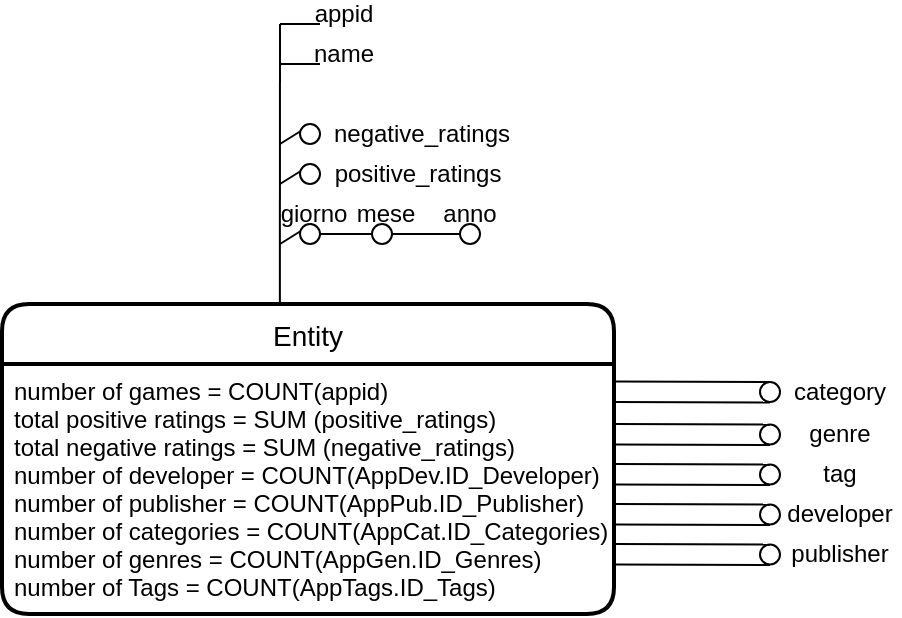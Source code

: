 <mxfile version="17.5.0" type="device"><diagram id="5x1x6Jw5LGgNkD_hO-4U" name="Page-1"><mxGraphModel dx="982" dy="531" grid="1" gridSize="10" guides="1" tooltips="1" connect="1" arrows="1" fold="1" page="1" pageScale="1" pageWidth="827" pageHeight="1169" math="0" shadow="0"><root><mxCell id="0"/><mxCell id="1" parent="0"/><mxCell id="R-Zs7DZT45yfWgioqLsW-7" value="" style="endArrow=none;html=1;rounded=0;" parent="1" edge="1"><mxGeometry width="50" height="50" relative="1" as="geometry"><mxPoint x="400.0" y="510" as="sourcePoint"/><mxPoint x="416" y="500" as="targetPoint"/></mxGeometry></mxCell><mxCell id="R-Zs7DZT45yfWgioqLsW-8" value="" style="ellipse;whiteSpace=wrap;html=1;aspect=fixed;fillColor=#FFFFFF;" parent="1" vertex="1"><mxGeometry x="410" y="500" width="10" height="10" as="geometry"/></mxCell><mxCell id="R-Zs7DZT45yfWgioqLsW-17" value="" style="endArrow=none;html=1;rounded=0;" parent="1" edge="1"><mxGeometry width="50" height="50" relative="1" as="geometry"><mxPoint x="400.0" y="480" as="sourcePoint"/><mxPoint x="416" y="470" as="targetPoint"/></mxGeometry></mxCell><mxCell id="R-Zs7DZT45yfWgioqLsW-18" value="" style="ellipse;whiteSpace=wrap;html=1;aspect=fixed;fillColor=#FFFFFF;" parent="1" vertex="1"><mxGeometry x="410" y="470" width="10" height="10" as="geometry"/></mxCell><mxCell id="R-Zs7DZT45yfWgioqLsW-21" value="" style="endArrow=none;html=1;rounded=0;" parent="1" edge="1"><mxGeometry width="50" height="50" relative="1" as="geometry"><mxPoint x="400.0" y="460" as="sourcePoint"/><mxPoint x="416" y="450" as="targetPoint"/></mxGeometry></mxCell><mxCell id="R-Zs7DZT45yfWgioqLsW-22" value="" style="ellipse;whiteSpace=wrap;html=1;aspect=fixed;fillColor=#FFFFFF;" parent="1" vertex="1"><mxGeometry x="410" y="450" width="10" height="10" as="geometry"/></mxCell><mxCell id="R-Zs7DZT45yfWgioqLsW-54" value="positive_ratings" style="text;html=1;strokeColor=none;fillColor=none;align=center;verticalAlign=middle;whiteSpace=wrap;rounded=0;" parent="1" vertex="1"><mxGeometry x="438.5" y="470" width="60" height="10" as="geometry"/></mxCell><mxCell id="R-Zs7DZT45yfWgioqLsW-55" value="negative_ratings" style="text;html=1;strokeColor=none;fillColor=none;align=center;verticalAlign=middle;whiteSpace=wrap;rounded=0;" parent="1" vertex="1"><mxGeometry x="418.5" y="450" width="104" height="10" as="geometry"/></mxCell><mxCell id="KOXe-xwhRJG6h64zaQ7--1" value="giorno" style="text;html=1;strokeColor=none;fillColor=none;align=center;verticalAlign=middle;whiteSpace=wrap;rounded=0;" vertex="1" parent="1"><mxGeometry x="410" y="490" width="14" height="10" as="geometry"/></mxCell><mxCell id="KOXe-xwhRJG6h64zaQ7--3" value="" style="ellipse;whiteSpace=wrap;html=1;aspect=fixed;fillColor=#FFFFFF;" vertex="1" parent="1"><mxGeometry x="446" y="500" width="10" height="10" as="geometry"/></mxCell><mxCell id="KOXe-xwhRJG6h64zaQ7--4" value="" style="endArrow=none;html=1;rounded=0;fontColor=#000000;strokeColor=#000000;exitX=1;exitY=0.5;exitDx=0;exitDy=0;entryX=0;entryY=0.5;entryDx=0;entryDy=0;" edge="1" parent="1" source="R-Zs7DZT45yfWgioqLsW-8" target="KOXe-xwhRJG6h64zaQ7--3"><mxGeometry width="50" height="50" relative="1" as="geometry"><mxPoint x="376" y="560" as="sourcePoint"/><mxPoint x="426" y="510" as="targetPoint"/></mxGeometry></mxCell><mxCell id="KOXe-xwhRJG6h64zaQ7--5" value="mese" style="text;html=1;strokeColor=none;fillColor=none;align=center;verticalAlign=middle;whiteSpace=wrap;rounded=0;" vertex="1" parent="1"><mxGeometry x="446" y="490" width="14" height="10" as="geometry"/></mxCell><mxCell id="KOXe-xwhRJG6h64zaQ7--6" value="" style="ellipse;whiteSpace=wrap;html=1;aspect=fixed;fillColor=#FFFFFF;" vertex="1" parent="1"><mxGeometry x="490" y="500" width="10" height="10" as="geometry"/></mxCell><mxCell id="KOXe-xwhRJG6h64zaQ7--7" value="" style="endArrow=none;html=1;rounded=0;fontColor=#000000;strokeColor=#000000;exitX=1;exitY=0.5;exitDx=0;exitDy=0;entryX=0;entryY=0.5;entryDx=0;entryDy=0;" edge="1" parent="1" source="KOXe-xwhRJG6h64zaQ7--3" target="KOXe-xwhRJG6h64zaQ7--6"><mxGeometry width="50" height="50" relative="1" as="geometry"><mxPoint x="376" y="560" as="sourcePoint"/><mxPoint x="426" y="510" as="targetPoint"/></mxGeometry></mxCell><mxCell id="KOXe-xwhRJG6h64zaQ7--8" value="anno" style="text;html=1;strokeColor=none;fillColor=none;align=center;verticalAlign=middle;whiteSpace=wrap;rounded=0;" vertex="1" parent="1"><mxGeometry x="488" y="490" width="14" height="10" as="geometry"/></mxCell><mxCell id="KOXe-xwhRJG6h64zaQ7--9" value="Entity" style="swimlane;childLayout=stackLayout;horizontal=1;startSize=30;horizontalStack=0;rounded=1;fontSize=14;fontStyle=0;strokeWidth=2;resizeParent=0;resizeLast=1;shadow=0;dashed=0;align=center;fontColor=#000000;fillColor=none;gradientColor=#ffffff;" vertex="1" parent="1"><mxGeometry x="261" y="540" width="306" height="155" as="geometry"/></mxCell><mxCell id="KOXe-xwhRJG6h64zaQ7--10" value="number of games = COUNT(appid)&#10;total positive ratings = SUM (positive_ratings)&#10;total negative ratings = SUM (negative_ratings)&#10;number of developer = COUNT(AppDev.ID_Developer)&#10;number of publisher = COUNT(AppPub.ID_Publisher)&#10;number of categories = COUNT(AppCat.ID_Categories)&#10;number of genres = COUNT(AppGen.ID_Genres)&#10;number of Tags = COUNT(AppTags.ID_Tags)" style="align=left;strokeColor=none;fillColor=none;spacingLeft=4;fontSize=12;verticalAlign=top;resizable=0;rotatable=0;part=1;fontColor=#000000;" vertex="1" parent="KOXe-xwhRJG6h64zaQ7--9"><mxGeometry y="30" width="306" height="125" as="geometry"/></mxCell><mxCell id="KOXe-xwhRJG6h64zaQ7--14" value="" style="ellipse;whiteSpace=wrap;html=1;aspect=fixed;fillColor=#FFFFFF;" vertex="1" parent="1"><mxGeometry x="640" y="579" width="10" height="10" as="geometry"/></mxCell><mxCell id="KOXe-xwhRJG6h64zaQ7--16" value="" style="endArrow=none;html=1;rounded=0;fontColor=#000000;strokeColor=#000000;entryX=0.5;entryY=0;entryDx=0;entryDy=0;exitX=1;exitY=0.25;exitDx=0;exitDy=0;" edge="1" parent="1" source="KOXe-xwhRJG6h64zaQ7--9" target="KOXe-xwhRJG6h64zaQ7--14"><mxGeometry width="50" height="50" relative="1" as="geometry"><mxPoint x="580" y="580" as="sourcePoint"/><mxPoint x="630" y="520" as="targetPoint"/></mxGeometry></mxCell><mxCell id="KOXe-xwhRJG6h64zaQ7--18" value="" style="endArrow=none;html=1;rounded=0;fontColor=#000000;strokeColor=#000000;entryX=0.5;entryY=0;entryDx=0;entryDy=0;exitX=1;exitY=0.25;exitDx=0;exitDy=0;" edge="1" parent="1"><mxGeometry width="50" height="50" relative="1" as="geometry"><mxPoint x="567" y="589" as="sourcePoint"/><mxPoint x="645" y="589.25" as="targetPoint"/></mxGeometry></mxCell><mxCell id="KOXe-xwhRJG6h64zaQ7--19" value="" style="ellipse;whiteSpace=wrap;html=1;aspect=fixed;fillColor=#FFFFFF;" vertex="1" parent="1"><mxGeometry x="640" y="600.25" width="10" height="10" as="geometry"/></mxCell><mxCell id="KOXe-xwhRJG6h64zaQ7--20" value="" style="endArrow=none;html=1;rounded=0;fontColor=#000000;strokeColor=#000000;entryX=0.5;entryY=0;entryDx=0;entryDy=0;exitX=1;exitY=0.25;exitDx=0;exitDy=0;" edge="1" parent="1" target="KOXe-xwhRJG6h64zaQ7--19"><mxGeometry width="50" height="50" relative="1" as="geometry"><mxPoint x="567" y="600" as="sourcePoint"/><mxPoint x="630" y="541.25" as="targetPoint"/></mxGeometry></mxCell><mxCell id="KOXe-xwhRJG6h64zaQ7--21" value="" style="endArrow=none;html=1;rounded=0;fontColor=#000000;strokeColor=#000000;entryX=0.5;entryY=0;entryDx=0;entryDy=0;exitX=1;exitY=0.25;exitDx=0;exitDy=0;" edge="1" parent="1"><mxGeometry width="50" height="50" relative="1" as="geometry"><mxPoint x="567" y="610.25" as="sourcePoint"/><mxPoint x="645" y="610.5" as="targetPoint"/></mxGeometry></mxCell><mxCell id="KOXe-xwhRJG6h64zaQ7--22" value="" style="ellipse;whiteSpace=wrap;html=1;aspect=fixed;fillColor=#FFFFFF;" vertex="1" parent="1"><mxGeometry x="640" y="620.25" width="10" height="10" as="geometry"/></mxCell><mxCell id="KOXe-xwhRJG6h64zaQ7--23" value="" style="endArrow=none;html=1;rounded=0;fontColor=#000000;strokeColor=#000000;entryX=0.5;entryY=0;entryDx=0;entryDy=0;exitX=1;exitY=0.25;exitDx=0;exitDy=0;" edge="1" parent="1" target="KOXe-xwhRJG6h64zaQ7--22"><mxGeometry width="50" height="50" relative="1" as="geometry"><mxPoint x="567" y="620" as="sourcePoint"/><mxPoint x="630" y="561.25" as="targetPoint"/></mxGeometry></mxCell><mxCell id="KOXe-xwhRJG6h64zaQ7--24" value="" style="endArrow=none;html=1;rounded=0;fontColor=#000000;strokeColor=#000000;entryX=0.5;entryY=0;entryDx=0;entryDy=0;exitX=1;exitY=0.25;exitDx=0;exitDy=0;" edge="1" parent="1"><mxGeometry width="50" height="50" relative="1" as="geometry"><mxPoint x="567" y="630.25" as="sourcePoint"/><mxPoint x="645" y="630.5" as="targetPoint"/></mxGeometry></mxCell><mxCell id="KOXe-xwhRJG6h64zaQ7--25" value="" style="ellipse;whiteSpace=wrap;html=1;aspect=fixed;fillColor=#FFFFFF;" vertex="1" parent="1"><mxGeometry x="640" y="640.25" width="10" height="10" as="geometry"/></mxCell><mxCell id="KOXe-xwhRJG6h64zaQ7--26" value="" style="endArrow=none;html=1;rounded=0;fontColor=#000000;strokeColor=#000000;entryX=0.5;entryY=0;entryDx=0;entryDy=0;exitX=1;exitY=0.25;exitDx=0;exitDy=0;" edge="1" parent="1" target="KOXe-xwhRJG6h64zaQ7--25"><mxGeometry width="50" height="50" relative="1" as="geometry"><mxPoint x="567" y="640" as="sourcePoint"/><mxPoint x="630" y="581.25" as="targetPoint"/></mxGeometry></mxCell><mxCell id="KOXe-xwhRJG6h64zaQ7--27" value="" style="endArrow=none;html=1;rounded=0;fontColor=#000000;strokeColor=#000000;entryX=0.5;entryY=0;entryDx=0;entryDy=0;exitX=1;exitY=0.25;exitDx=0;exitDy=0;" edge="1" parent="1"><mxGeometry width="50" height="50" relative="1" as="geometry"><mxPoint x="567" y="650.25" as="sourcePoint"/><mxPoint x="645" y="650.5" as="targetPoint"/></mxGeometry></mxCell><mxCell id="KOXe-xwhRJG6h64zaQ7--28" value="" style="ellipse;whiteSpace=wrap;html=1;aspect=fixed;fillColor=#FFFFFF;" vertex="1" parent="1"><mxGeometry x="640" y="660.25" width="10" height="10" as="geometry"/></mxCell><mxCell id="KOXe-xwhRJG6h64zaQ7--29" value="" style="endArrow=none;html=1;rounded=0;fontColor=#000000;strokeColor=#000000;entryX=0.5;entryY=0;entryDx=0;entryDy=0;exitX=1;exitY=0.25;exitDx=0;exitDy=0;" edge="1" parent="1" target="KOXe-xwhRJG6h64zaQ7--28"><mxGeometry width="50" height="50" relative="1" as="geometry"><mxPoint x="567" y="660" as="sourcePoint"/><mxPoint x="630" y="601.25" as="targetPoint"/></mxGeometry></mxCell><mxCell id="KOXe-xwhRJG6h64zaQ7--30" value="" style="endArrow=none;html=1;rounded=0;fontColor=#000000;strokeColor=#000000;entryX=0.5;entryY=0;entryDx=0;entryDy=0;exitX=1;exitY=0.25;exitDx=0;exitDy=0;" edge="1" parent="1"><mxGeometry width="50" height="50" relative="1" as="geometry"><mxPoint x="567" y="670.25" as="sourcePoint"/><mxPoint x="645" y="670.5" as="targetPoint"/></mxGeometry></mxCell><mxCell id="KOXe-xwhRJG6h64zaQ7--31" value="category" style="text;html=1;strokeColor=none;fillColor=none;align=center;verticalAlign=middle;whiteSpace=wrap;rounded=0;" vertex="1" parent="1"><mxGeometry x="650" y="579" width="60" height="10" as="geometry"/></mxCell><mxCell id="KOXe-xwhRJG6h64zaQ7--32" value="genre" style="text;html=1;strokeColor=none;fillColor=none;align=center;verticalAlign=middle;whiteSpace=wrap;rounded=0;" vertex="1" parent="1"><mxGeometry x="650" y="600.25" width="60" height="10" as="geometry"/></mxCell><mxCell id="KOXe-xwhRJG6h64zaQ7--33" value="tag" style="text;html=1;strokeColor=none;fillColor=none;align=center;verticalAlign=middle;whiteSpace=wrap;rounded=0;" vertex="1" parent="1"><mxGeometry x="650" y="620.25" width="60" height="10" as="geometry"/></mxCell><mxCell id="KOXe-xwhRJG6h64zaQ7--34" value="developer" style="text;html=1;strokeColor=none;fillColor=none;align=center;verticalAlign=middle;whiteSpace=wrap;rounded=0;" vertex="1" parent="1"><mxGeometry x="650" y="640.25" width="60" height="10" as="geometry"/></mxCell><mxCell id="KOXe-xwhRJG6h64zaQ7--35" value="publisher" style="text;html=1;strokeColor=none;fillColor=none;align=center;verticalAlign=middle;whiteSpace=wrap;rounded=0;" vertex="1" parent="1"><mxGeometry x="650" y="660.25" width="60" height="10" as="geometry"/></mxCell><mxCell id="KOXe-xwhRJG6h64zaQ7--37" value="" style="endArrow=none;html=1;rounded=0;fontColor=#000000;strokeColor=#000000;exitX=0.454;exitY=0;exitDx=0;exitDy=0;exitPerimeter=0;" edge="1" parent="1" source="KOXe-xwhRJG6h64zaQ7--9"><mxGeometry width="50" height="50" relative="1" as="geometry"><mxPoint x="400" y="500" as="sourcePoint"/><mxPoint x="400" y="400" as="targetPoint"/></mxGeometry></mxCell><mxCell id="KOXe-xwhRJG6h64zaQ7--38" value="" style="endArrow=none;html=1;rounded=0;fontColor=#000000;strokeColor=#000000;" edge="1" parent="1"><mxGeometry width="50" height="50" relative="1" as="geometry"><mxPoint x="400" y="400" as="sourcePoint"/><mxPoint x="420" y="400" as="targetPoint"/></mxGeometry></mxCell><mxCell id="KOXe-xwhRJG6h64zaQ7--39" value="appid" style="text;html=1;strokeColor=none;fillColor=none;align=center;verticalAlign=middle;whiteSpace=wrap;rounded=0;" vertex="1" parent="1"><mxGeometry x="418.5" y="390" width="25.5" height="10" as="geometry"/></mxCell><mxCell id="KOXe-xwhRJG6h64zaQ7--40" value="" style="endArrow=none;html=1;rounded=0;fontColor=#000000;strokeColor=#000000;" edge="1" parent="1"><mxGeometry width="50" height="50" relative="1" as="geometry"><mxPoint x="400" y="420" as="sourcePoint"/><mxPoint x="420" y="420" as="targetPoint"/></mxGeometry></mxCell><mxCell id="KOXe-xwhRJG6h64zaQ7--41" value="name" style="text;html=1;strokeColor=none;fillColor=none;align=center;verticalAlign=middle;whiteSpace=wrap;rounded=0;" vertex="1" parent="1"><mxGeometry x="418.5" y="410" width="25.5" height="10" as="geometry"/></mxCell></root></mxGraphModel></diagram></mxfile>